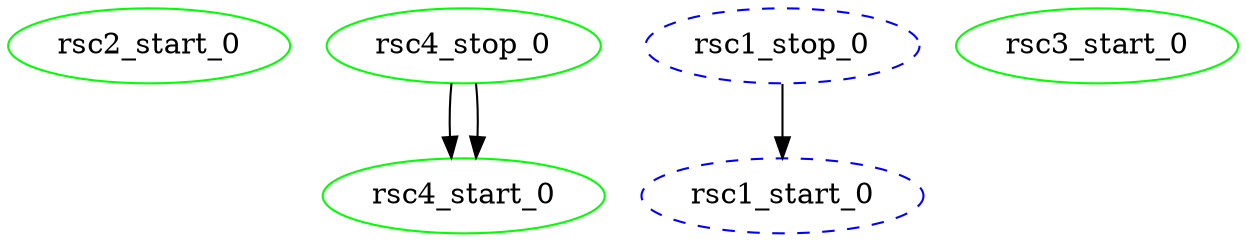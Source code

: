 digraph "g" {
	size = "30,30"
"rsc2_start_0" [ tooltip="node1" color="green" fontcolor="black" ]
"rsc4_stop_0" [ tooltip="node1" color="green" fontcolor="black" ]
"rsc4_start_0" [ tooltip="node2" color="green" fontcolor="black" ]
"rsc1_stop_0" [ style="dashed" color="blue" fontcolor="black" ]
"rsc1_start_0" [ style="dashed" color="blue" fontcolor="black" ]
"rsc3_start_0" [ tooltip="node2" color="green" fontcolor="black" ]
"rsc4_stop_0" -> "rsc4_start_0"
"rsc4_stop_0" -> "rsc4_start_0"
"rsc1_stop_0" -> "rsc1_start_0"
}
